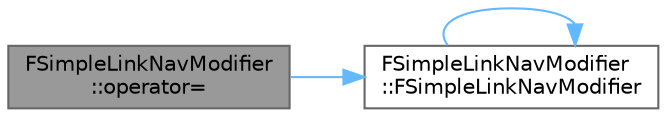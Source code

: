 digraph "FSimpleLinkNavModifier::operator="
{
 // INTERACTIVE_SVG=YES
 // LATEX_PDF_SIZE
  bgcolor="transparent";
  edge [fontname=Helvetica,fontsize=10,labelfontname=Helvetica,labelfontsize=10];
  node [fontname=Helvetica,fontsize=10,shape=box,height=0.2,width=0.4];
  rankdir="LR";
  Node1 [id="Node000001",label="FSimpleLinkNavModifier\l::operator=",height=0.2,width=0.4,color="gray40", fillcolor="grey60", style="filled", fontcolor="black",tooltip=" "];
  Node1 -> Node2 [id="edge1_Node000001_Node000002",color="steelblue1",style="solid",tooltip=" "];
  Node2 [id="Node000002",label="FSimpleLinkNavModifier\l::FSimpleLinkNavModifier",height=0.2,width=0.4,color="grey40", fillcolor="white", style="filled",URL="$db/d28/structFSimpleLinkNavModifier.html#a535e54b95290f49a0e673b5e6c15933b",tooltip=" "];
  Node2 -> Node2 [id="edge2_Node000002_Node000002",color="steelblue1",style="solid",tooltip=" "];
}
